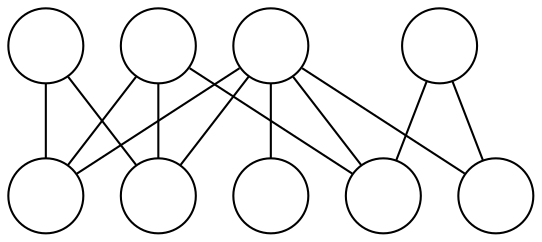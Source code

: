 graph G {
  node[label="", shape=circle]
  0;
  1;
  2;
  3;
  4;
  5;
  6;
  7;
  8;
  5 -- 0;
  5 -- 1;
  6 -- 2;
  6 -- 3;
  7 -- 0;
  7 -- 1;
  7 -- 2;
  8 -- 0;
  8 -- 1;
  8 -- 2;
  8 -- 3;
  8 -- 4;
}

